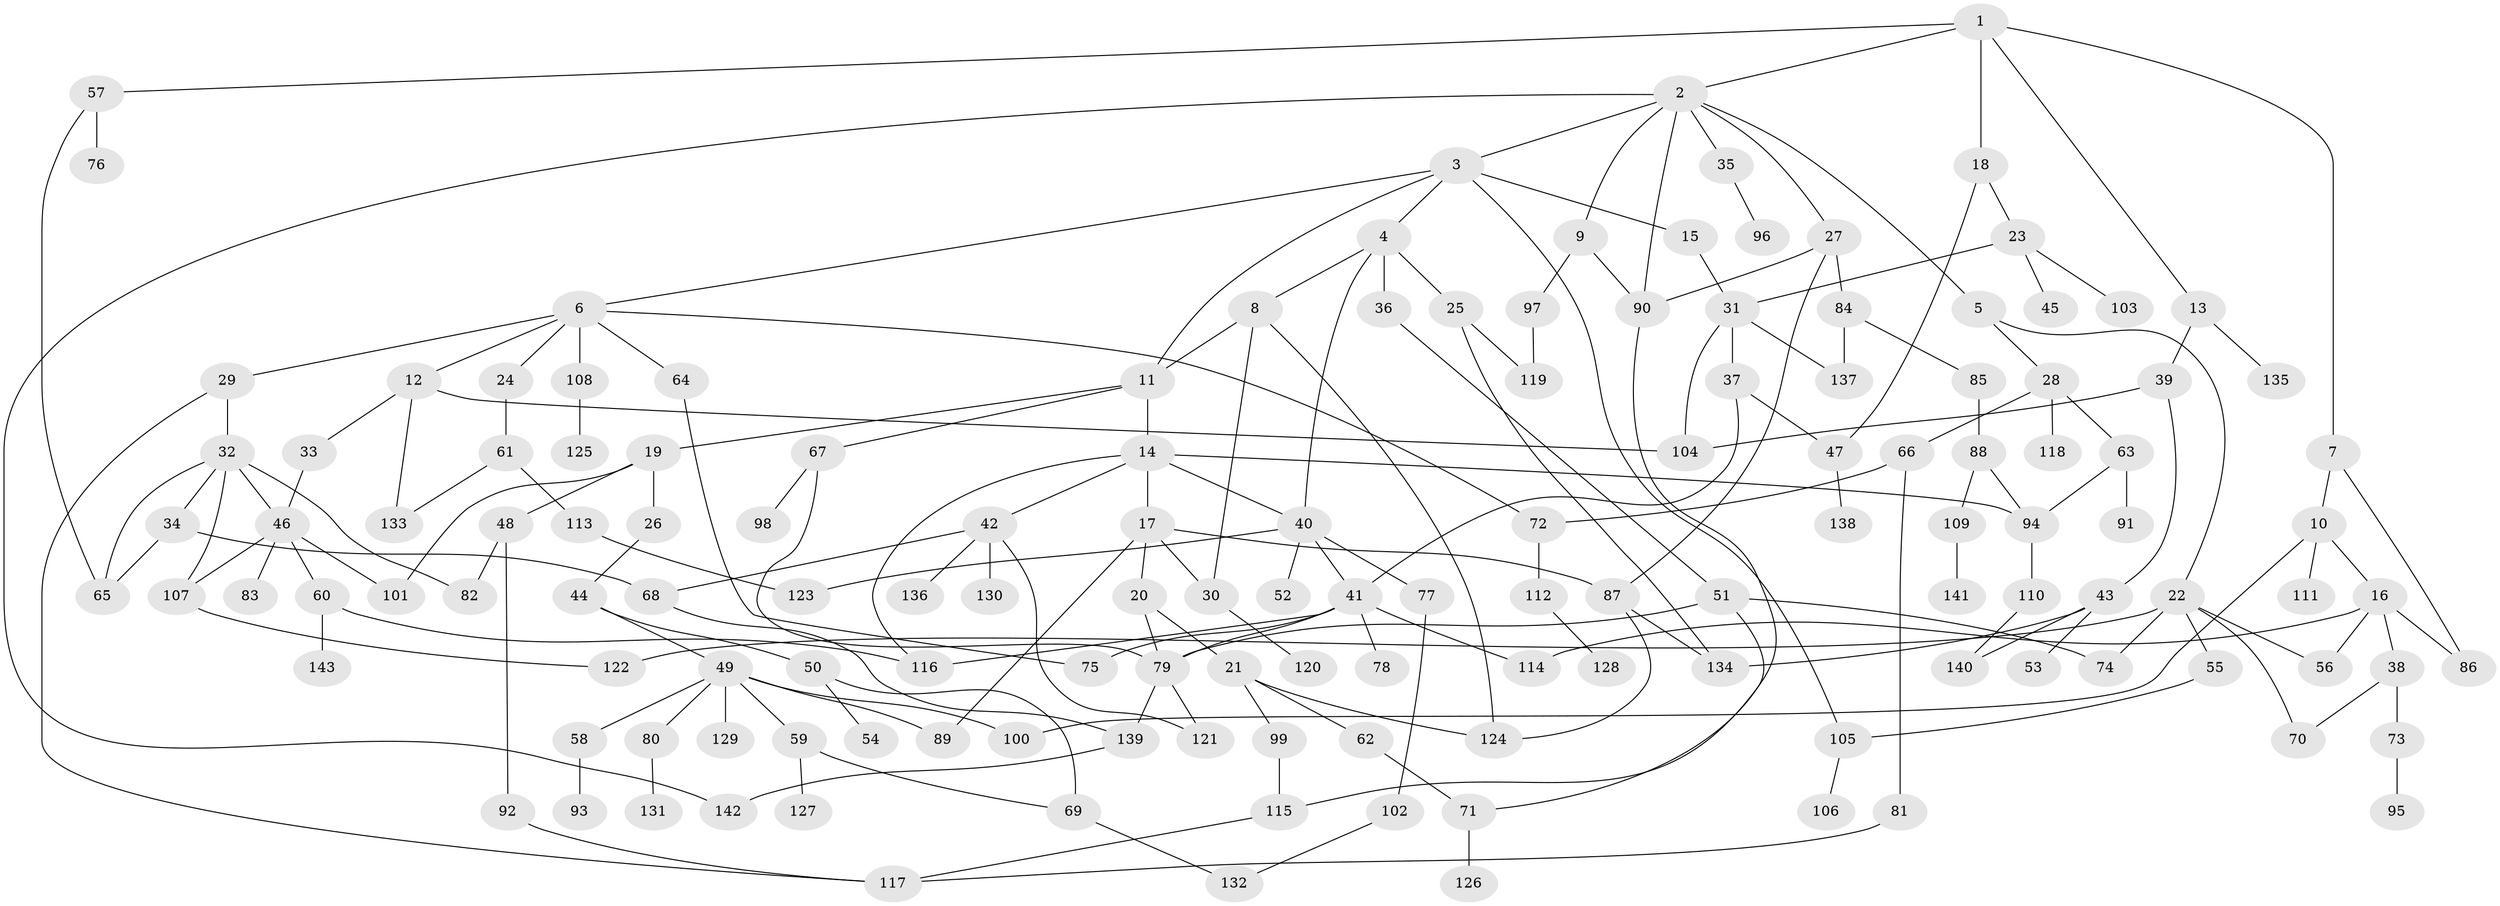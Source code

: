 // Generated by graph-tools (version 1.1) at 2025/01/03/09/25 03:01:08]
// undirected, 143 vertices, 197 edges
graph export_dot {
graph [start="1"]
  node [color=gray90,style=filled];
  1;
  2;
  3;
  4;
  5;
  6;
  7;
  8;
  9;
  10;
  11;
  12;
  13;
  14;
  15;
  16;
  17;
  18;
  19;
  20;
  21;
  22;
  23;
  24;
  25;
  26;
  27;
  28;
  29;
  30;
  31;
  32;
  33;
  34;
  35;
  36;
  37;
  38;
  39;
  40;
  41;
  42;
  43;
  44;
  45;
  46;
  47;
  48;
  49;
  50;
  51;
  52;
  53;
  54;
  55;
  56;
  57;
  58;
  59;
  60;
  61;
  62;
  63;
  64;
  65;
  66;
  67;
  68;
  69;
  70;
  71;
  72;
  73;
  74;
  75;
  76;
  77;
  78;
  79;
  80;
  81;
  82;
  83;
  84;
  85;
  86;
  87;
  88;
  89;
  90;
  91;
  92;
  93;
  94;
  95;
  96;
  97;
  98;
  99;
  100;
  101;
  102;
  103;
  104;
  105;
  106;
  107;
  108;
  109;
  110;
  111;
  112;
  113;
  114;
  115;
  116;
  117;
  118;
  119;
  120;
  121;
  122;
  123;
  124;
  125;
  126;
  127;
  128;
  129;
  130;
  131;
  132;
  133;
  134;
  135;
  136;
  137;
  138;
  139;
  140;
  141;
  142;
  143;
  1 -- 2;
  1 -- 7;
  1 -- 13;
  1 -- 18;
  1 -- 57;
  2 -- 3;
  2 -- 5;
  2 -- 9;
  2 -- 27;
  2 -- 35;
  2 -- 142;
  2 -- 90;
  3 -- 4;
  3 -- 6;
  3 -- 15;
  3 -- 105;
  3 -- 11;
  4 -- 8;
  4 -- 25;
  4 -- 36;
  4 -- 40;
  5 -- 22;
  5 -- 28;
  6 -- 12;
  6 -- 24;
  6 -- 29;
  6 -- 64;
  6 -- 72;
  6 -- 108;
  7 -- 10;
  7 -- 86;
  8 -- 11;
  8 -- 30;
  8 -- 124;
  9 -- 97;
  9 -- 90;
  10 -- 16;
  10 -- 111;
  10 -- 100;
  11 -- 14;
  11 -- 19;
  11 -- 67;
  12 -- 33;
  12 -- 133;
  12 -- 104;
  13 -- 39;
  13 -- 135;
  14 -- 17;
  14 -- 40;
  14 -- 42;
  14 -- 94;
  14 -- 116;
  15 -- 31;
  16 -- 38;
  16 -- 56;
  16 -- 114;
  16 -- 86;
  17 -- 20;
  17 -- 87;
  17 -- 89;
  17 -- 30;
  18 -- 23;
  18 -- 47;
  19 -- 26;
  19 -- 48;
  19 -- 101;
  20 -- 21;
  20 -- 79;
  21 -- 62;
  21 -- 99;
  21 -- 124;
  22 -- 55;
  22 -- 70;
  22 -- 122;
  22 -- 56;
  22 -- 74;
  23 -- 31;
  23 -- 45;
  23 -- 103;
  24 -- 61;
  25 -- 134;
  25 -- 119;
  26 -- 44;
  27 -- 84;
  27 -- 90;
  27 -- 87;
  28 -- 63;
  28 -- 66;
  28 -- 118;
  29 -- 32;
  29 -- 117;
  30 -- 120;
  31 -- 37;
  31 -- 104;
  31 -- 137;
  32 -- 34;
  32 -- 46;
  32 -- 65;
  32 -- 82;
  32 -- 107;
  33 -- 46;
  34 -- 68;
  34 -- 65;
  35 -- 96;
  36 -- 51;
  37 -- 41;
  37 -- 47;
  38 -- 73;
  38 -- 70;
  39 -- 43;
  39 -- 104;
  40 -- 41;
  40 -- 52;
  40 -- 77;
  40 -- 123;
  41 -- 78;
  41 -- 79;
  41 -- 116;
  41 -- 75;
  41 -- 114;
  42 -- 130;
  42 -- 136;
  42 -- 68;
  42 -- 121;
  43 -- 53;
  43 -- 134;
  43 -- 140;
  44 -- 49;
  44 -- 50;
  46 -- 60;
  46 -- 83;
  46 -- 101;
  46 -- 107;
  47 -- 138;
  48 -- 92;
  48 -- 82;
  49 -- 58;
  49 -- 59;
  49 -- 80;
  49 -- 100;
  49 -- 129;
  49 -- 89;
  50 -- 54;
  50 -- 69;
  51 -- 71;
  51 -- 74;
  51 -- 79;
  55 -- 105;
  57 -- 76;
  57 -- 65;
  58 -- 93;
  59 -- 127;
  59 -- 69;
  60 -- 116;
  60 -- 143;
  61 -- 113;
  61 -- 133;
  62 -- 71;
  63 -- 91;
  63 -- 94;
  64 -- 75;
  66 -- 81;
  66 -- 72;
  67 -- 98;
  67 -- 79;
  68 -- 139;
  69 -- 132;
  71 -- 126;
  72 -- 112;
  73 -- 95;
  77 -- 102;
  79 -- 121;
  79 -- 139;
  80 -- 131;
  81 -- 117;
  84 -- 85;
  84 -- 137;
  85 -- 88;
  87 -- 134;
  87 -- 124;
  88 -- 94;
  88 -- 109;
  90 -- 115;
  92 -- 117;
  94 -- 110;
  97 -- 119;
  99 -- 115;
  102 -- 132;
  105 -- 106;
  107 -- 122;
  108 -- 125;
  109 -- 141;
  110 -- 140;
  112 -- 128;
  113 -- 123;
  115 -- 117;
  139 -- 142;
}
